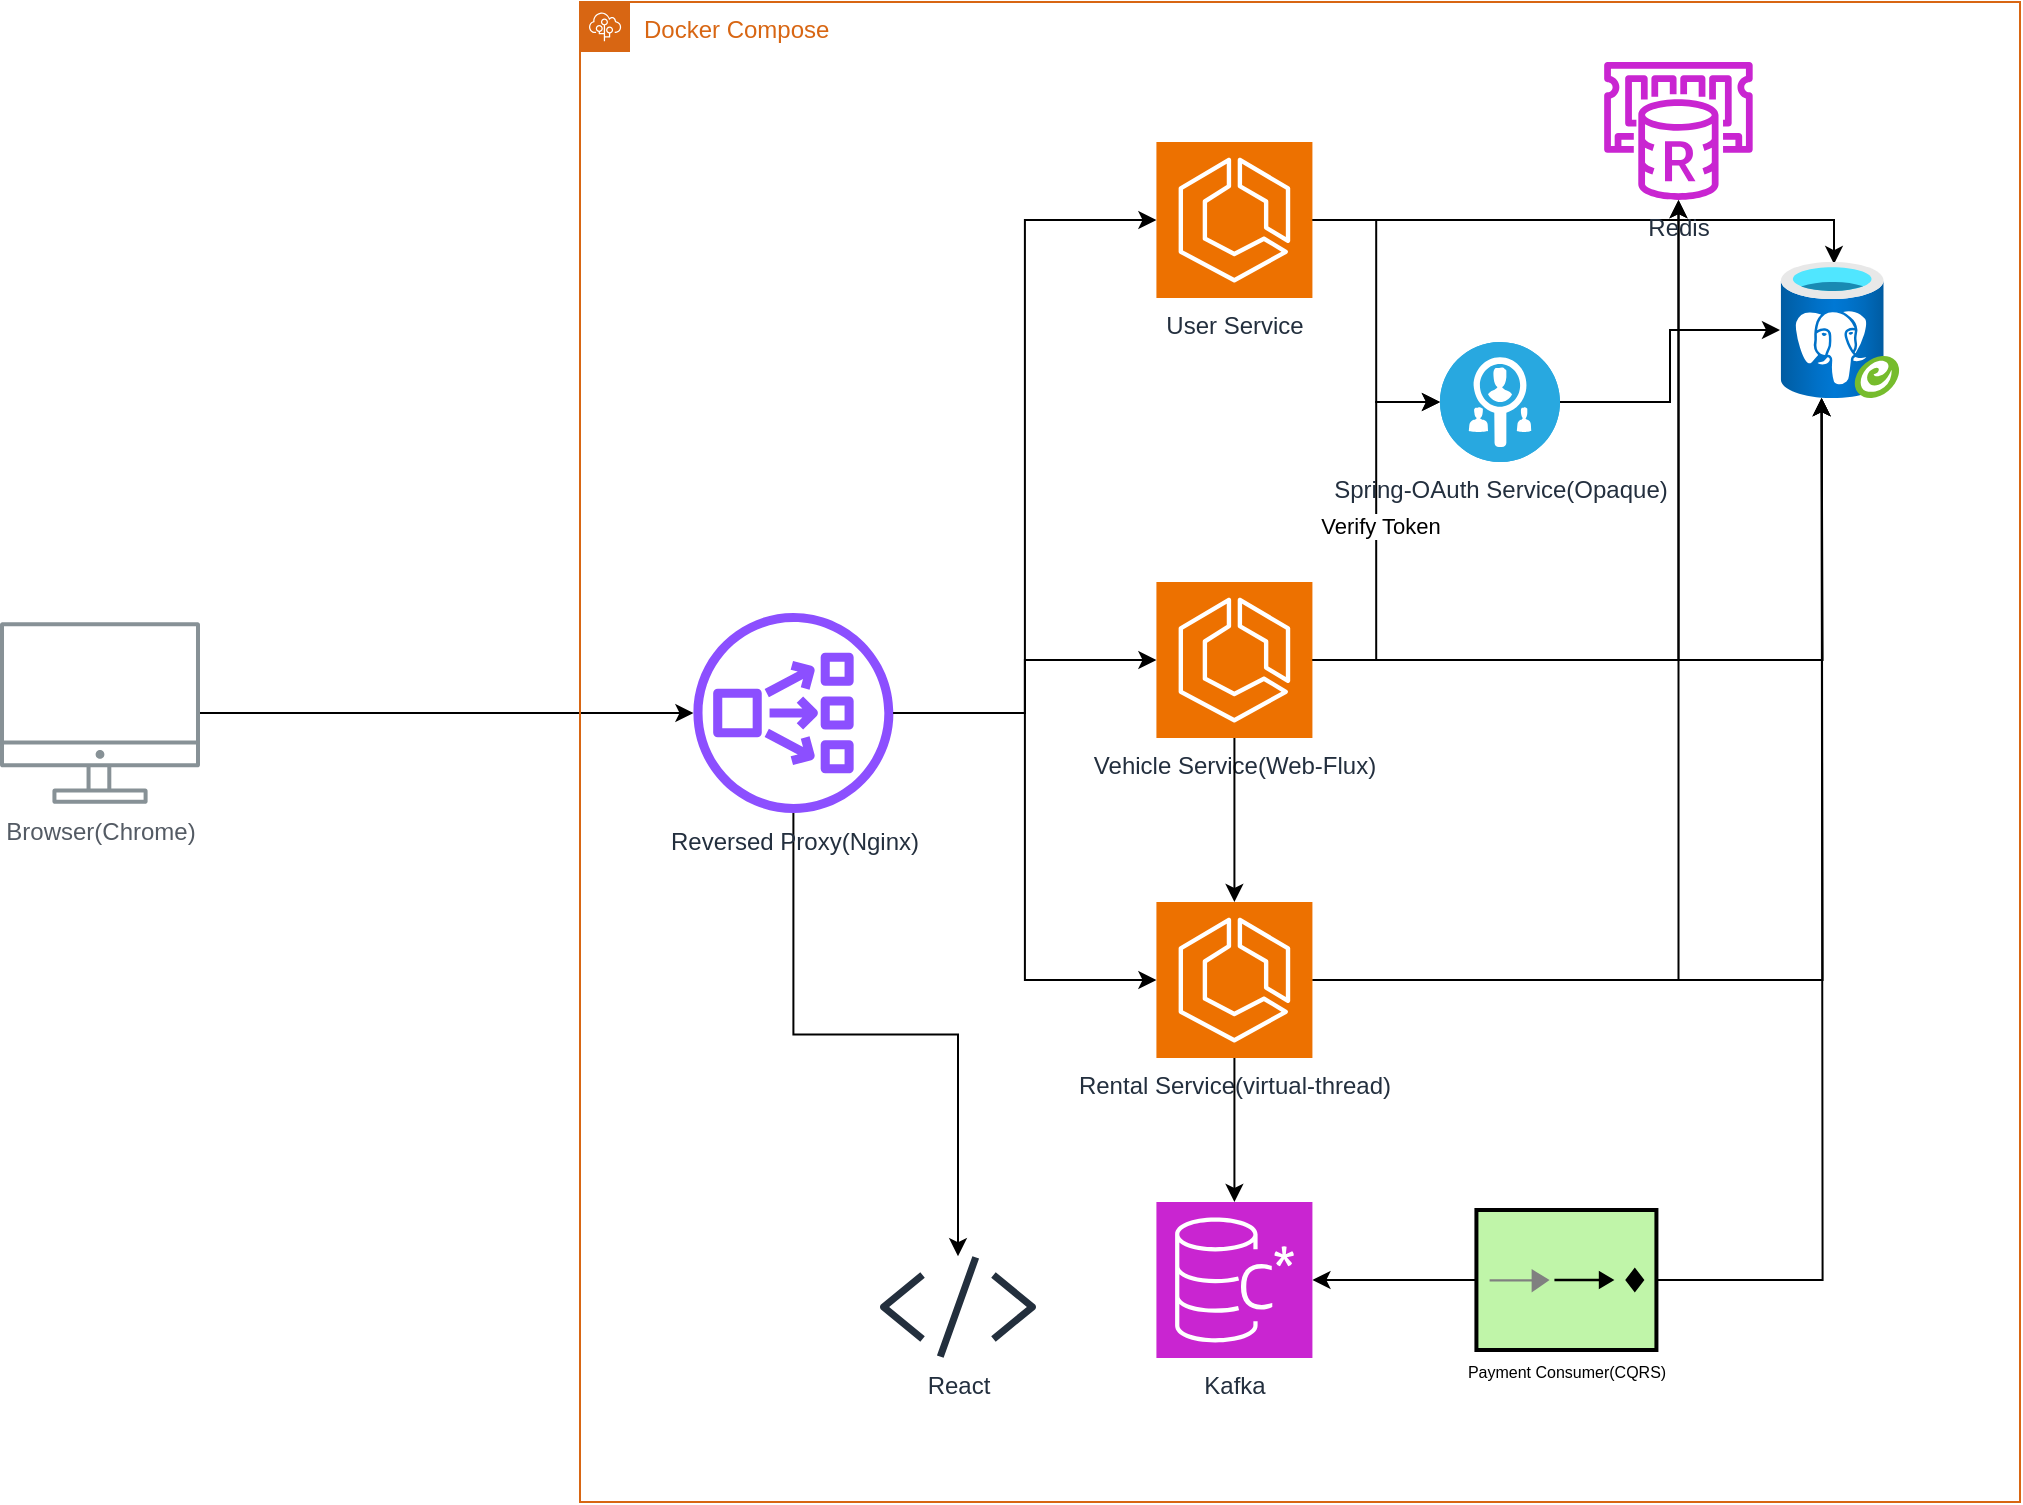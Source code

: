 <mxfile version="22.1.22" type="embed">
  <diagram id="Ht1M8jgEwFfnCIfOTk4-" name="Page-1">
    <mxGraphModel dx="958" dy="-364" grid="1" gridSize="10" guides="1" tooltips="1" connect="1" arrows="1" fold="1" page="1" pageScale="1" pageWidth="1169" pageHeight="827" math="0" shadow="0">
      <root>
        <mxCell id="0" />
        <mxCell id="1" parent="0" />
        <mxCell id="lwhdcJEveuxUpW1EcAAU-20" value="" style="edgeStyle=orthogonalEdgeStyle;rounded=0;orthogonalLoop=1;jettySize=auto;html=1;" parent="1" source="lwhdcJEveuxUpW1EcAAU-1" target="lwhdcJEveuxUpW1EcAAU-2" edge="1">
          <mxGeometry relative="1" as="geometry" />
        </mxCell>
        <mxCell id="lwhdcJEveuxUpW1EcAAU-1" value="Browser(Chrome)" style="outlineConnect=0;gradientColor=none;fontColor=#545B64;strokeColor=none;fillColor=#879196;dashed=0;verticalLabelPosition=bottom;verticalAlign=top;align=center;html=1;fontSize=12;fontStyle=0;aspect=fixed;shape=mxgraph.aws4.illustration_desktop;pointerEvents=1;labelBackgroundColor=#ffffff;" parent="1" vertex="1">
          <mxGeometry x="130" y="1190" width="100" height="91" as="geometry" />
        </mxCell>
        <mxCell id="lwhdcJEveuxUpW1EcAAU-3" value="Docker Compose" style="points=[[0,0],[0.25,0],[0.5,0],[0.75,0],[1,0],[1,0.25],[1,0.5],[1,0.75],[1,1],[0.75,1],[0.5,1],[0.25,1],[0,1],[0,0.75],[0,0.5],[0,0.25]];outlineConnect=0;gradientColor=none;html=1;whiteSpace=wrap;fontSize=12;fontStyle=0;container=1;pointerEvents=0;collapsible=0;recursiveResize=0;shape=mxgraph.aws4.group;grIcon=mxgraph.aws4.group_elastic_beanstalk;strokeColor=#D86613;fillColor=none;verticalAlign=top;align=left;spacingLeft=30;fontColor=#D86613;dashed=0;" parent="1" vertex="1">
          <mxGeometry x="420" y="880" width="720" height="750" as="geometry" />
        </mxCell>
        <mxCell id="4" style="edgeStyle=orthogonalEdgeStyle;rounded=0;orthogonalLoop=1;jettySize=auto;html=1;" parent="lwhdcJEveuxUpW1EcAAU-3" source="lwhdcJEveuxUpW1EcAAU-2" target="lwhdcJEveuxUpW1EcAAU-5" edge="1">
          <mxGeometry relative="1" as="geometry" />
        </mxCell>
        <mxCell id="lwhdcJEveuxUpW1EcAAU-2" value="Reversed Proxy(Nginx)" style="sketch=0;outlineConnect=0;fontColor=#232F3E;gradientColor=none;fillColor=#8C4FFF;strokeColor=none;dashed=0;verticalLabelPosition=bottom;verticalAlign=top;align=center;html=1;fontSize=12;fontStyle=0;aspect=fixed;pointerEvents=1;shape=mxgraph.aws4.network_load_balancer;" parent="lwhdcJEveuxUpW1EcAAU-3" vertex="1">
          <mxGeometry x="56.71" y="305.5" width="100" height="100" as="geometry" />
        </mxCell>
        <mxCell id="30PJEzkY84bsYvlEHA8_-6" style="edgeStyle=orthogonalEdgeStyle;rounded=0;orthogonalLoop=1;jettySize=auto;html=1;entryX=0.45;entryY=0.015;entryDx=0;entryDy=0;entryPerimeter=0;" parent="lwhdcJEveuxUpW1EcAAU-3" source="lwhdcJEveuxUpW1EcAAU-10" target="2" edge="1">
          <mxGeometry relative="1" as="geometry">
            <mxPoint x="588.21" y="164" as="targetPoint" />
          </mxGeometry>
        </mxCell>
        <mxCell id="lwhdcJEveuxUpW1EcAAU-10" value="User Service" style="sketch=0;points=[[0,0,0],[0.25,0,0],[0.5,0,0],[0.75,0,0],[1,0,0],[0,1,0],[0.25,1,0],[0.5,1,0],[0.75,1,0],[1,1,0],[0,0.25,0],[0,0.5,0],[0,0.75,0],[1,0.25,0],[1,0.5,0],[1,0.75,0]];outlineConnect=0;fontColor=#232F3E;fillColor=#ED7100;strokeColor=#ffffff;dashed=0;verticalLabelPosition=bottom;verticalAlign=top;align=center;html=1;fontSize=12;fontStyle=0;aspect=fixed;shape=mxgraph.aws4.resourceIcon;resIcon=mxgraph.aws4.ecs;" parent="lwhdcJEveuxUpW1EcAAU-3" vertex="1">
          <mxGeometry x="288.21" y="70" width="78" height="78" as="geometry" />
        </mxCell>
        <mxCell id="lwhdcJEveuxUpW1EcAAU-32" style="edgeStyle=orthogonalEdgeStyle;rounded=0;orthogonalLoop=1;jettySize=auto;html=1;" parent="lwhdcJEveuxUpW1EcAAU-3" source="lwhdcJEveuxUpW1EcAAU-11" edge="1">
          <mxGeometry relative="1" as="geometry">
            <mxPoint x="620.8" y="198" as="targetPoint" />
          </mxGeometry>
        </mxCell>
        <mxCell id="lwhdcJEveuxUpW1EcAAU-40" style="edgeStyle=orthogonalEdgeStyle;rounded=0;orthogonalLoop=1;jettySize=auto;html=1;" parent="lwhdcJEveuxUpW1EcAAU-3" source="lwhdcJEveuxUpW1EcAAU-11" target="lwhdcJEveuxUpW1EcAAU-38" edge="1">
          <mxGeometry relative="1" as="geometry">
            <mxPoint x="460" y="90" as="targetPoint" />
          </mxGeometry>
        </mxCell>
        <mxCell id="lwhdcJEveuxUpW1EcAAU-11" value="Vehicle Service(Web-Flux)" style="sketch=0;points=[[0,0,0],[0.25,0,0],[0.5,0,0],[0.75,0,0],[1,0,0],[0,1,0],[0.25,1,0],[0.5,1,0],[0.75,1,0],[1,1,0],[0,0.25,0],[0,0.5,0],[0,0.75,0],[1,0.25,0],[1,0.5,0],[1,0.75,0]];outlineConnect=0;fontColor=#232F3E;fillColor=#ED7100;strokeColor=#ffffff;dashed=0;verticalLabelPosition=bottom;verticalAlign=top;align=center;html=1;fontSize=12;fontStyle=0;aspect=fixed;shape=mxgraph.aws4.resourceIcon;resIcon=mxgraph.aws4.ecs;" parent="lwhdcJEveuxUpW1EcAAU-3" vertex="1">
          <mxGeometry x="288.21" y="290" width="78" height="78" as="geometry" />
        </mxCell>
        <mxCell id="lwhdcJEveuxUpW1EcAAU-31" style="edgeStyle=orthogonalEdgeStyle;rounded=0;orthogonalLoop=1;jettySize=auto;html=1;" parent="lwhdcJEveuxUpW1EcAAU-3" source="lwhdcJEveuxUpW1EcAAU-12" edge="1">
          <mxGeometry relative="1" as="geometry">
            <mxPoint x="620.8" y="198" as="targetPoint" />
          </mxGeometry>
        </mxCell>
        <mxCell id="lwhdcJEveuxUpW1EcAAU-41" style="edgeStyle=orthogonalEdgeStyle;rounded=0;orthogonalLoop=1;jettySize=auto;html=1;exitX=1;exitY=0.5;exitDx=0;exitDy=0;exitPerimeter=0;" parent="lwhdcJEveuxUpW1EcAAU-3" source="lwhdcJEveuxUpW1EcAAU-12" target="lwhdcJEveuxUpW1EcAAU-38" edge="1">
          <mxGeometry relative="1" as="geometry" />
        </mxCell>
        <mxCell id="lwhdcJEveuxUpW1EcAAU-12" value="Rental Service(virtual-thread)" style="sketch=0;points=[[0,0,0],[0.25,0,0],[0.5,0,0],[0.75,0,0],[1,0,0],[0,1,0],[0.25,1,0],[0.5,1,0],[0.75,1,0],[1,1,0],[0,0.25,0],[0,0.5,0],[0,0.75,0],[1,0.25,0],[1,0.5,0],[1,0.75,0]];outlineConnect=0;fontColor=#232F3E;fillColor=#ED7100;strokeColor=#ffffff;dashed=0;verticalLabelPosition=bottom;verticalAlign=top;align=center;html=1;fontSize=12;fontStyle=0;aspect=fixed;shape=mxgraph.aws4.resourceIcon;resIcon=mxgraph.aws4.ecs;" parent="lwhdcJEveuxUpW1EcAAU-3" vertex="1">
          <mxGeometry x="288.21" y="450" width="78" height="78" as="geometry" />
        </mxCell>
        <mxCell id="5" style="edgeStyle=orthogonalEdgeStyle;rounded=0;orthogonalLoop=1;jettySize=auto;html=1;entryX=1;entryY=0.5;entryDx=0;entryDy=0;entryPerimeter=0;" parent="lwhdcJEveuxUpW1EcAAU-3" source="lwhdcJEveuxUpW1EcAAU-18" edge="1" target="G1VE2f6UNNIUzflAeeAa-4">
          <mxGeometry relative="1" as="geometry">
            <mxPoint x="370" y="639" as="targetPoint" />
          </mxGeometry>
        </mxCell>
        <mxCell id="lwhdcJEveuxUpW1EcAAU-18" value="Payment Consumer(CQRS)" style="fillColor=#c0f5a9;dashed=0;outlineConnect=0;strokeWidth=2;html=1;align=center;fontSize=8;verticalLabelPosition=bottom;verticalAlign=top;shape=mxgraph.eip.event_driven_consumer;" parent="lwhdcJEveuxUpW1EcAAU-3" vertex="1">
          <mxGeometry x="448.21" y="604" width="90" height="70" as="geometry" />
        </mxCell>
        <mxCell id="lwhdcJEveuxUpW1EcAAU-24" style="edgeStyle=orthogonalEdgeStyle;rounded=0;orthogonalLoop=1;jettySize=auto;html=1;entryX=0;entryY=0.5;entryDx=0;entryDy=0;entryPerimeter=0;" parent="lwhdcJEveuxUpW1EcAAU-3" source="lwhdcJEveuxUpW1EcAAU-2" target="lwhdcJEveuxUpW1EcAAU-10" edge="1">
          <mxGeometry relative="1" as="geometry" />
        </mxCell>
        <mxCell id="lwhdcJEveuxUpW1EcAAU-25" style="edgeStyle=orthogonalEdgeStyle;rounded=0;orthogonalLoop=1;jettySize=auto;html=1;entryX=0;entryY=0.5;entryDx=0;entryDy=0;entryPerimeter=0;" parent="lwhdcJEveuxUpW1EcAAU-3" source="lwhdcJEveuxUpW1EcAAU-2" target="lwhdcJEveuxUpW1EcAAU-11" edge="1">
          <mxGeometry relative="1" as="geometry" />
        </mxCell>
        <mxCell id="lwhdcJEveuxUpW1EcAAU-26" style="edgeStyle=orthogonalEdgeStyle;rounded=0;orthogonalLoop=1;jettySize=auto;html=1;entryX=0;entryY=0.5;entryDx=0;entryDy=0;entryPerimeter=0;" parent="lwhdcJEveuxUpW1EcAAU-3" source="lwhdcJEveuxUpW1EcAAU-2" target="lwhdcJEveuxUpW1EcAAU-12" edge="1">
          <mxGeometry relative="1" as="geometry" />
        </mxCell>
        <mxCell id="lwhdcJEveuxUpW1EcAAU-27" style="edgeStyle=orthogonalEdgeStyle;rounded=0;orthogonalLoop=1;jettySize=auto;html=1;entryX=0.5;entryY=0;entryDx=0;entryDy=0;entryPerimeter=0;" parent="lwhdcJEveuxUpW1EcAAU-3" source="lwhdcJEveuxUpW1EcAAU-12" target="G1VE2f6UNNIUzflAeeAa-4" edge="1">
          <mxGeometry relative="1" as="geometry">
            <mxPoint x="328.21" y="600" as="targetPoint" />
          </mxGeometry>
        </mxCell>
        <mxCell id="lwhdcJEveuxUpW1EcAAU-30" style="edgeStyle=orthogonalEdgeStyle;rounded=0;orthogonalLoop=1;jettySize=auto;html=1;" parent="lwhdcJEveuxUpW1EcAAU-3" source="lwhdcJEveuxUpW1EcAAU-18" edge="1">
          <mxGeometry relative="1" as="geometry">
            <mxPoint x="620.8" y="198" as="targetPoint" />
          </mxGeometry>
        </mxCell>
        <mxCell id="lwhdcJEveuxUpW1EcAAU-36" style="edgeStyle=orthogonalEdgeStyle;rounded=0;orthogonalLoop=1;jettySize=auto;html=1;exitX=0.5;exitY=1;exitDx=0;exitDy=0;exitPerimeter=0;entryX=0.5;entryY=0;entryDx=0;entryDy=0;entryPerimeter=0;" parent="lwhdcJEveuxUpW1EcAAU-3" source="lwhdcJEveuxUpW1EcAAU-11" target="lwhdcJEveuxUpW1EcAAU-12" edge="1">
          <mxGeometry relative="1" as="geometry" />
        </mxCell>
        <mxCell id="lwhdcJEveuxUpW1EcAAU-38" value="Redis" style="sketch=0;outlineConnect=0;fontColor=#232F3E;gradientColor=none;fillColor=#C925D1;strokeColor=none;dashed=0;verticalLabelPosition=bottom;verticalAlign=top;align=center;html=1;fontSize=12;fontStyle=0;aspect=fixed;pointerEvents=1;shape=mxgraph.aws4.elasticache_for_redis;" parent="lwhdcJEveuxUpW1EcAAU-3" vertex="1">
          <mxGeometry x="510.21" y="30" width="78" height="69" as="geometry" />
        </mxCell>
        <mxCell id="G1VE2f6UNNIUzflAeeAa-2" style="edgeStyle=orthogonalEdgeStyle;rounded=0;orthogonalLoop=1;jettySize=auto;html=1;entryX=0;entryY=0.5;entryDx=0;entryDy=0;entryPerimeter=0;" parent="lwhdcJEveuxUpW1EcAAU-3" source="lwhdcJEveuxUpW1EcAAU-10" target="30PJEzkY84bsYvlEHA8_-1" edge="1">
          <mxGeometry relative="1" as="geometry">
            <mxPoint x="327.21" y="72.5" as="targetPoint" />
          </mxGeometry>
        </mxCell>
        <mxCell id="G1VE2f6UNNIUzflAeeAa-4" value="Kafka" style="sketch=0;points=[[0,0,0],[0.25,0,0],[0.5,0,0],[0.75,0,0],[1,0,0],[0,1,0],[0.25,1,0],[0.5,1,0],[0.75,1,0],[1,1,0],[0,0.25,0],[0,0.5,0],[0,0.75,0],[1,0.25,0],[1,0.5,0],[1,0.75,0]];outlineConnect=0;fontColor=#232F3E;fillColor=#C925D1;strokeColor=#ffffff;dashed=0;verticalLabelPosition=bottom;verticalAlign=top;align=center;html=1;fontSize=12;fontStyle=0;aspect=fixed;shape=mxgraph.aws4.resourceIcon;resIcon=mxgraph.aws4.keyspaces;" parent="lwhdcJEveuxUpW1EcAAU-3" vertex="1">
          <mxGeometry x="288.21" y="600" width="78" height="78" as="geometry" />
        </mxCell>
        <mxCell id="30PJEzkY84bsYvlEHA8_-5" style="edgeStyle=orthogonalEdgeStyle;rounded=0;orthogonalLoop=1;jettySize=auto;html=1;" parent="lwhdcJEveuxUpW1EcAAU-3" source="30PJEzkY84bsYvlEHA8_-1" target="2" edge="1">
          <mxGeometry relative="1" as="geometry">
            <mxPoint x="588.21" y="164" as="targetPoint" />
          </mxGeometry>
        </mxCell>
        <mxCell id="30PJEzkY84bsYvlEHA8_-1" value="&lt;span style=&quot;color: rgb(35, 47, 62);&quot;&gt;Spring-OAuth Service(Opaque)&lt;/span&gt;" style="fillColor=#28A8E0;verticalLabelPosition=bottom;sketch=0;html=1;strokeColor=#ffffff;verticalAlign=top;align=center;points=[[0.145,0.145,0],[0.5,0,0],[0.855,0.145,0],[1,0.5,0],[0.855,0.855,0],[0.5,1,0],[0.145,0.855,0],[0,0.5,0]];pointerEvents=1;shape=mxgraph.cisco_safe.compositeIcon;bgIcon=ellipse;resIcon=mxgraph.cisco_safe.capability.identity_authorization_alt;" parent="lwhdcJEveuxUpW1EcAAU-3" vertex="1">
          <mxGeometry x="430" y="170" width="60" height="60" as="geometry" />
        </mxCell>
        <mxCell id="30PJEzkY84bsYvlEHA8_-3" style="edgeStyle=orthogonalEdgeStyle;rounded=0;orthogonalLoop=1;jettySize=auto;html=1;entryX=0;entryY=0.5;entryDx=0;entryDy=0;entryPerimeter=0;" parent="lwhdcJEveuxUpW1EcAAU-3" source="lwhdcJEveuxUpW1EcAAU-11" target="30PJEzkY84bsYvlEHA8_-1" edge="1">
          <mxGeometry relative="1" as="geometry" />
        </mxCell>
        <mxCell id="30PJEzkY84bsYvlEHA8_-4" value="Verify Token" style="edgeLabel;html=1;align=center;verticalAlign=middle;resizable=0;points=[];" parent="30PJEzkY84bsYvlEHA8_-3" vertex="1" connectable="0">
          <mxGeometry x="0.026" y="-2" relative="1" as="geometry">
            <mxPoint as="offset" />
          </mxGeometry>
        </mxCell>
        <mxCell id="2" value="" style="image;aspect=fixed;html=1;points=[];align=center;fontSize=12;image=img/lib/azure2/databases/Azure_Database_PostgreSQL_Server_Group.svg;" parent="lwhdcJEveuxUpW1EcAAU-3" vertex="1">
          <mxGeometry x="600" y="130" width="60" height="68" as="geometry" />
        </mxCell>
        <mxCell id="lwhdcJEveuxUpW1EcAAU-5" value="React" style="sketch=0;outlineConnect=0;fontColor=#232F3E;gradientColor=none;fillColor=#232F3D;strokeColor=none;dashed=0;verticalLabelPosition=bottom;verticalAlign=top;align=center;html=1;fontSize=12;fontStyle=0;aspect=fixed;pointerEvents=1;shape=mxgraph.aws4.programming_language;" parent="lwhdcJEveuxUpW1EcAAU-3" vertex="1">
          <mxGeometry x="150" y="627" width="78" height="51" as="geometry" />
        </mxCell>
      </root>
    </mxGraphModel>
  </diagram>
</mxfile>

